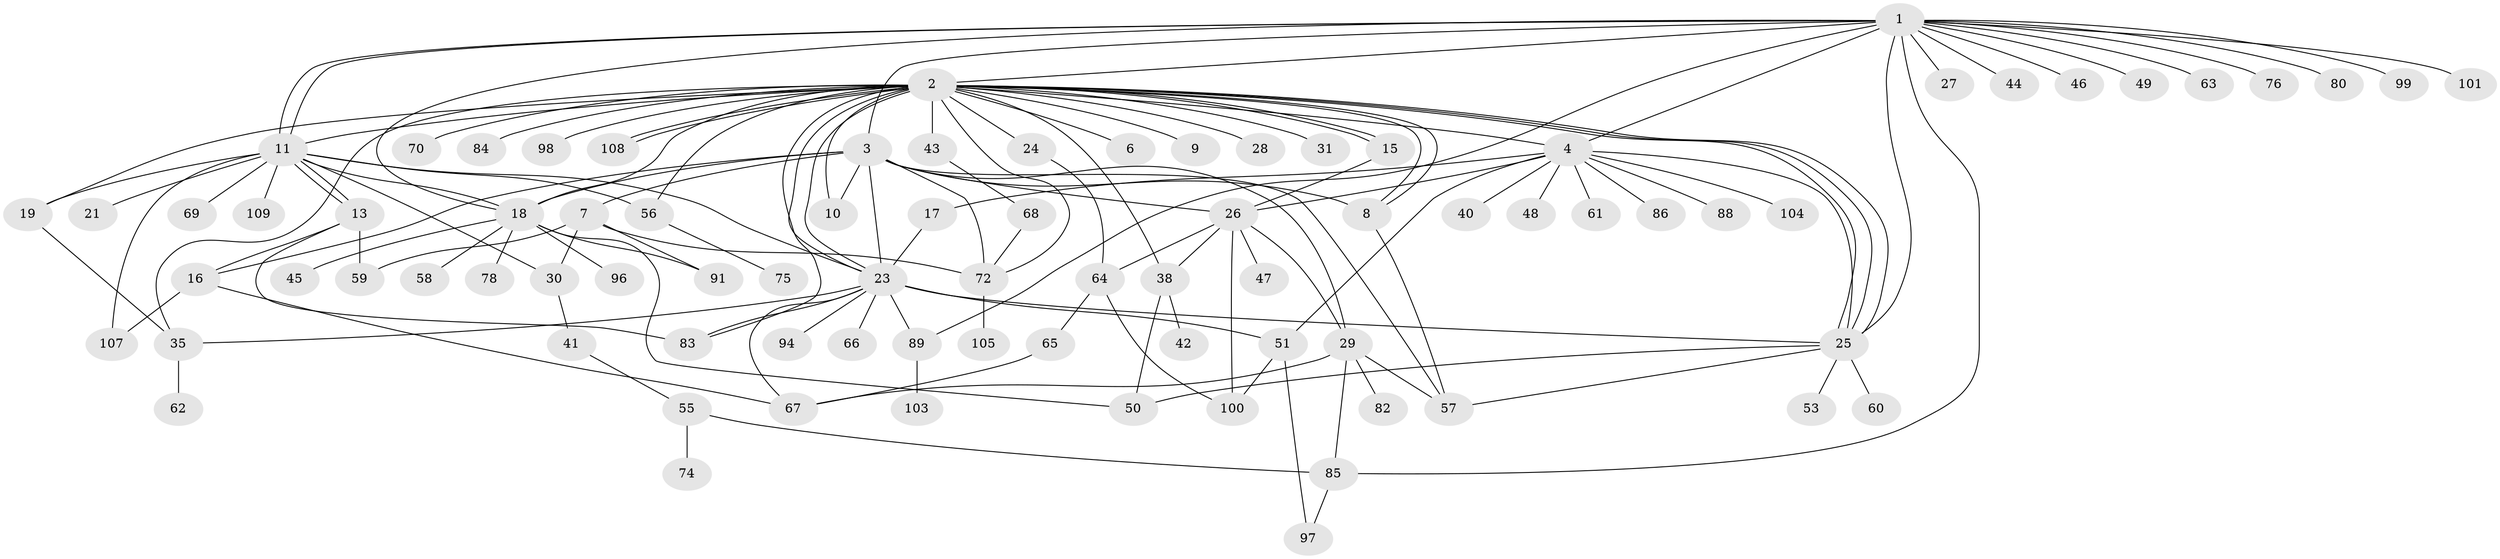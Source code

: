// original degree distribution, {18: 0.009174311926605505, 36: 0.009174311926605505, 12: 0.027522935779816515, 11: 0.009174311926605505, 1: 0.46788990825688076, 3: 0.14678899082568808, 5: 0.045871559633027525, 2: 0.12844036697247707, 4: 0.11926605504587157, 10: 0.009174311926605505, 9: 0.01834862385321101, 7: 0.009174311926605505}
// Generated by graph-tools (version 1.1) at 2025/41/03/06/25 10:41:48]
// undirected, 84 vertices, 138 edges
graph export_dot {
graph [start="1"]
  node [color=gray90,style=filled];
  1 [super="+20"];
  2 [super="+5"];
  3 [super="+79"];
  4 [super="+34"];
  6;
  7 [super="+81"];
  8 [super="+14"];
  9 [super="+22"];
  10 [super="+73"];
  11 [super="+12"];
  13;
  15 [super="+77"];
  16;
  17 [super="+32"];
  18 [super="+37"];
  19 [super="+52"];
  21;
  23 [super="+36"];
  24;
  25 [super="+106"];
  26 [super="+33"];
  27;
  28;
  29 [super="+39"];
  30;
  31;
  35;
  38;
  40;
  41 [super="+54"];
  42;
  43 [super="+71"];
  44;
  45;
  46;
  47;
  48;
  49;
  50 [super="+90"];
  51 [super="+93"];
  53;
  55;
  56;
  57;
  58;
  59 [super="+102"];
  60;
  61;
  62;
  63;
  64 [super="+95"];
  65;
  66;
  67;
  68;
  69;
  70;
  72 [super="+87"];
  74;
  75;
  76;
  78;
  80;
  82;
  83;
  84;
  85 [super="+92"];
  86;
  88;
  89;
  91;
  94;
  96;
  97;
  98;
  99;
  100;
  101;
  103;
  104;
  105;
  107;
  108;
  109;
  1 -- 2 [weight=2];
  1 -- 3;
  1 -- 11;
  1 -- 11;
  1 -- 18;
  1 -- 25;
  1 -- 27;
  1 -- 44;
  1 -- 46;
  1 -- 49;
  1 -- 63;
  1 -- 76;
  1 -- 80;
  1 -- 85;
  1 -- 89;
  1 -- 99;
  1 -- 101;
  1 -- 4;
  2 -- 4;
  2 -- 6;
  2 -- 8;
  2 -- 8;
  2 -- 9;
  2 -- 15;
  2 -- 15;
  2 -- 18 [weight=2];
  2 -- 19 [weight=2];
  2 -- 23 [weight=2];
  2 -- 23;
  2 -- 24;
  2 -- 25;
  2 -- 25;
  2 -- 25;
  2 -- 28;
  2 -- 31;
  2 -- 35;
  2 -- 38;
  2 -- 43;
  2 -- 56;
  2 -- 70;
  2 -- 72;
  2 -- 83;
  2 -- 84;
  2 -- 98;
  2 -- 108;
  2 -- 108;
  2 -- 10;
  2 -- 11;
  3 -- 7;
  3 -- 8;
  3 -- 10;
  3 -- 16;
  3 -- 23;
  3 -- 26;
  3 -- 57;
  3 -- 72;
  3 -- 29;
  3 -- 18;
  4 -- 17;
  4 -- 25;
  4 -- 40;
  4 -- 51;
  4 -- 61;
  4 -- 86;
  4 -- 88;
  4 -- 104;
  4 -- 48;
  4 -- 26;
  7 -- 91;
  7 -- 59;
  7 -- 30;
  7 -- 72;
  8 -- 57;
  11 -- 13;
  11 -- 13;
  11 -- 23;
  11 -- 30;
  11 -- 56;
  11 -- 107;
  11 -- 109;
  11 -- 21;
  11 -- 69;
  11 -- 18;
  11 -- 19;
  13 -- 16;
  13 -- 59;
  13 -- 83;
  15 -- 26;
  16 -- 67;
  16 -- 107;
  17 -- 23;
  18 -- 45;
  18 -- 96;
  18 -- 78;
  18 -- 58;
  18 -- 91;
  18 -- 50;
  19 -- 35;
  23 -- 66;
  23 -- 67;
  23 -- 83;
  23 -- 89 [weight=2];
  23 -- 35;
  23 -- 51;
  23 -- 25;
  23 -- 94;
  24 -- 64;
  25 -- 50 [weight=2];
  25 -- 53;
  25 -- 57;
  25 -- 60;
  26 -- 29;
  26 -- 38;
  26 -- 47;
  26 -- 100;
  26 -- 64;
  29 -- 57;
  29 -- 82;
  29 -- 67;
  29 -- 85;
  30 -- 41;
  35 -- 62;
  38 -- 42;
  38 -- 50;
  41 -- 55;
  43 -- 68;
  51 -- 100;
  51 -- 97;
  55 -- 74;
  55 -- 85;
  56 -- 75;
  64 -- 65;
  64 -- 100;
  65 -- 67;
  68 -- 72;
  72 -- 105;
  85 -- 97;
  89 -- 103;
}
